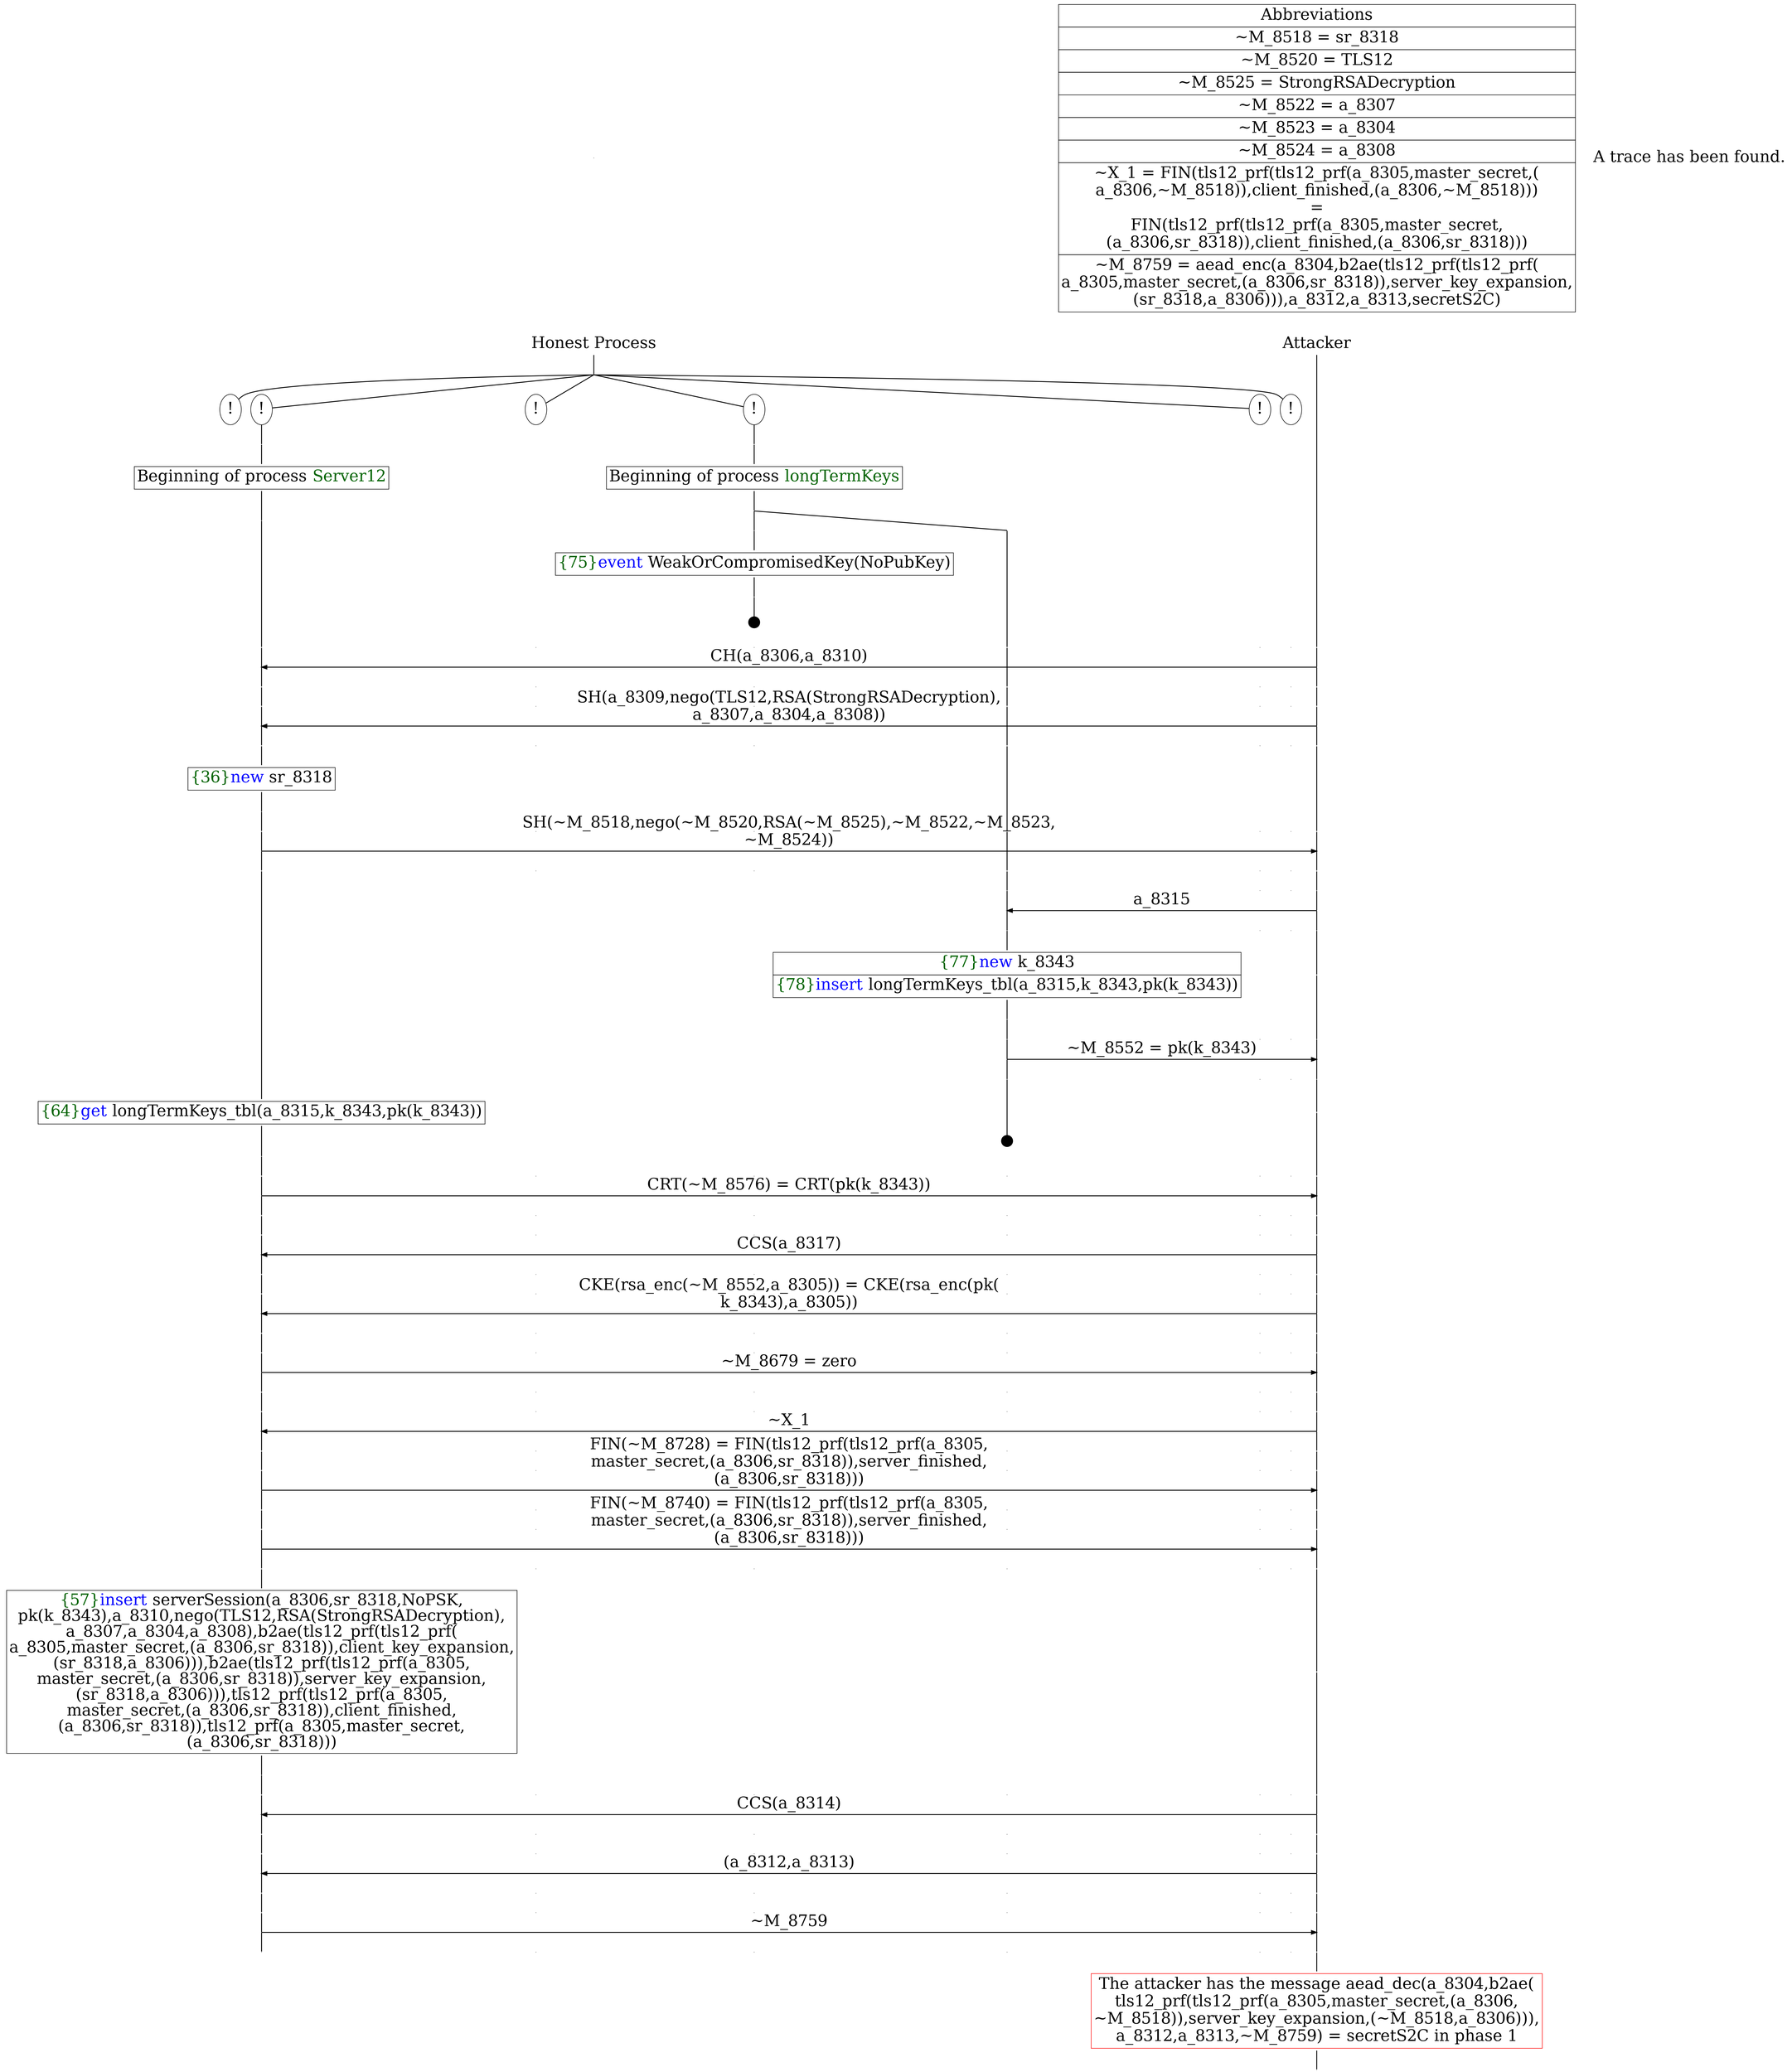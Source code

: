 digraph {
graph [ordering = out]
edge [arrowhead = none, penwidth = 1.6, fontsize = 30]
node [shape = point, width = 0, height = 0, fontsize = 30]
Trace<br/>
[label = <A trace has been found.<br/>
>, shape = plaintext]
P0__0 [label = "Honest Process", shape = plaintext]
P__0 [label = "Attacker", shape = plaintext]
Trace -> P0__0 [label = "", style = invisible, weight = 100]{rank = same; P0__0 P__0}
P0__0 -> P0__1 [label = <>, weight = 100]
/*RPar */
P0__1 -> P0_5__1 [label = <>]
P0__1 -> P0_4__1 [label = <>]
P0__1 -> P0_3__1 [label = <>]
P0__1 -> P0_2__1 [label = <>]
P0__1 -> P0_1__1 [label = <>]
P0__1 -> P0_0__1 [label = <>]
P0__1 [label = "", fixedsize = false, width = 0, height = 0, shape = none]
{rank = same; P0_0__1 P0_1__1 P0_2__1 P0_3__1 P0_4__1 P0_5__1}
P0_0__1 [label = "!", shape = ellipse]
P0_1__1 [label = "!", shape = ellipse]
P0_2__1 [label = "!", shape = ellipse]
P0_2_0__1 [label = "", fixedsize = false, width = 0, height = 0, shape = none]
P0_2__1 -> P0_2_0__1 [label = <>, weight = 100]
P0_2_0__1 -> P0_2_0__2 [label = <>, weight = 100]
P0_2_0__2 [shape = plaintext, label = <<TABLE BORDER="0" CELLBORDER="1" CELLSPACING="0" CELLPADDING="4"> <TR><TD>Beginning of process <FONT COLOR="darkgreen">longTermKeys</FONT></TD></TR></TABLE>>]
P0_2_0__2 -> P0_2_0__3 [label = <>, weight = 100]
/*RPar */
P0_2_0__3 -> P0_2_0_1__3 [label = <>]
P0_2_0__3 -> P0_2_0_0__3 [label = <>]
P0_2_0__3 [label = "", fixedsize = false, width = 0, height = 0, shape = none]
{rank = same; P0_2_0_0__3 P0_2_0_1__3}
P0_2_0_1__3 -> P0_2_0_1__4 [label = <>, weight = 100]
P0_2_0_1__4 [shape = plaintext, label = <<TABLE BORDER="0" CELLBORDER="1" CELLSPACING="0" CELLPADDING="4"> <TR><TD><FONT COLOR="darkgreen">{75}</FONT><FONT COLOR="blue">event</FONT> WeakOrCompromisedKey(NoPubKey)</TD></TR></TABLE>>]
P0_2_0_1__4 -> P0_2_0_1__5 [label = <>, weight = 100]
P0_2_0_1__6 [label = "", width = 0.3, height = 0.3]
P0_2_0_1__5 -> P0_2_0_1__6 [label = <>, weight = 100]
P0_3__1 [label = "!", shape = ellipse]
P0_4__1 [label = "!", shape = ellipse]
P0_4_0__1 [label = "", fixedsize = false, width = 0, height = 0, shape = none]
P0_4__1 -> P0_4_0__1 [label = <>, weight = 100]
P0_4_0__1 -> P0_4_0__2 [label = <>, weight = 100]
P0_4_0__2 [shape = plaintext, label = <<TABLE BORDER="0" CELLBORDER="1" CELLSPACING="0" CELLPADDING="4"> <TR><TD>Beginning of process <FONT COLOR="darkgreen">Server12</FONT></TD></TR></TABLE>>]
P0_4_0__2 -> P0_4_0__3 [label = <>, weight = 100]
P0_5__1 [label = "!", shape = ellipse]
P0_4_0__3 -> P0_4_0__4 [label = <>, weight = 100]
P0_3__2 [label = "", style = invisible]
P0_3__1 -> P0_3__2 [label = <>, weight = 100, style = invisible]
P0_2_0_1__7 [label = "", style = invisible]
P0_2_0_1__6 -> P0_2_0_1__7 [label = <>, weight = 100, style = invisible]
P0_2_0_0__3 -> P0_2_0_0__4 [label = <>, weight = 100]
P0_1__2 [label = "", style = invisible]
P0_1__1 -> P0_1__2 [label = <>, weight = 100, style = invisible]
P0_0__2 [label = "", style = invisible]
P0_0__1 -> P0_0__2 [label = <>, weight = 100, style = invisible]
P__0 -> P__1 [label = <>, weight = 100]
{rank = same; P__1 P0_0__2 P0_1__2 P0_2_0_0__4 P0_2_0_1__7 P0_3__2 P0_4_0__4}
P0_4_0__4 -> P0_4_0__5 [label = <>, weight = 100]
P__1 -> P__2 [label = <>, weight = 100]
{rank = same; P__2 P0_4_0__5}
P0_4_0__5 -> P__2 [label = <CH(a_8306,a_8310)>, dir = back, arrowhead = normal]
P0_4_0__5 -> P0_4_0__6 [label = <>, weight = 100]
P0_3__3 [label = "", style = invisible]
P0_3__2 -> P0_3__3 [label = <>, weight = 100, style = invisible]
P0_2_0_1__8 [label = "", style = invisible]
P0_2_0_1__7 -> P0_2_0_1__8 [label = <>, weight = 100, style = invisible]
P0_2_0_0__4 -> P0_2_0_0__5 [label = <>, weight = 100]
P0_1__3 [label = "", style = invisible]
P0_1__2 -> P0_1__3 [label = <>, weight = 100, style = invisible]
P0_0__3 [label = "", style = invisible]
P0_0__2 -> P0_0__3 [label = <>, weight = 100, style = invisible]
P__2 -> P__3 [label = <>, weight = 100]
{rank = same; P__3 P0_0__3 P0_1__3 P0_2_0_0__5 P0_2_0_1__8 P0_3__3 P0_4_0__6}
P0_4_0__6 -> P0_4_0__7 [label = <>, weight = 100]
P0_3__4 [label = "", style = invisible]
P0_3__3 -> P0_3__4 [label = <>, weight = 100, style = invisible]
P0_2_0_1__9 [label = "", style = invisible]
P0_2_0_1__8 -> P0_2_0_1__9 [label = <>, weight = 100, style = invisible]
P0_2_0_0__5 -> P0_2_0_0__6 [label = <>, weight = 100]
P0_1__4 [label = "", style = invisible]
P0_1__3 -> P0_1__4 [label = <>, weight = 100, style = invisible]
P0_0__4 [label = "", style = invisible]
P0_0__3 -> P0_0__4 [label = <>, weight = 100, style = invisible]
P__3 -> P__4 [label = <>, weight = 100]
{rank = same; P__4 P0_0__4 P0_1__4 P0_2_0_0__6 P0_2_0_1__9 P0_3__4 P0_4_0__7}
P0_4_0__7 -> P0_4_0__8 [label = <>, weight = 100]
P__4 -> P__5 [label = <>, weight = 100]
{rank = same; P__5 P0_4_0__8}
P0_4_0__8 -> P__5 [label = <SH(a_8309,nego(TLS12,RSA(StrongRSADecryption),<br/>
a_8307,a_8304,a_8308))>, dir = back, arrowhead = normal]
P0_4_0__8 -> P0_4_0__9 [label = <>, weight = 100]
P0_3__5 [label = "", style = invisible]
P0_3__4 -> P0_3__5 [label = <>, weight = 100, style = invisible]
P0_2_0_1__10 [label = "", style = invisible]
P0_2_0_1__9 -> P0_2_0_1__10 [label = <>, weight = 100, style = invisible]
P0_2_0_0__6 -> P0_2_0_0__7 [label = <>, weight = 100]
P0_1__5 [label = "", style = invisible]
P0_1__4 -> P0_1__5 [label = <>, weight = 100, style = invisible]
P0_0__5 [label = "", style = invisible]
P0_0__4 -> P0_0__5 [label = <>, weight = 100, style = invisible]
P__5 -> P__6 [label = <>, weight = 100]
{rank = same; P__6 P0_0__5 P0_1__5 P0_2_0_0__7 P0_2_0_1__10 P0_3__5 P0_4_0__9}
P0_4_0__9 -> P0_4_0__10 [label = <>, weight = 100]
P0_4_0__10 [shape = plaintext, label = <<TABLE BORDER="0" CELLBORDER="1" CELLSPACING="0" CELLPADDING="4"> <TR><TD><FONT COLOR="darkgreen">{36}</FONT><FONT COLOR="blue">new </FONT>sr_8318</TD></TR></TABLE>>]
P0_4_0__10 -> P0_4_0__11 [label = <>, weight = 100]
P0_4_0__11 -> P0_4_0__12 [label = <>, weight = 100]
P0_3__6 [label = "", style = invisible]
P0_3__5 -> P0_3__6 [label = <>, weight = 100, style = invisible]
P0_2_0_1__11 [label = "", style = invisible]
P0_2_0_1__10 -> P0_2_0_1__11 [label = <>, weight = 100, style = invisible]
P0_2_0_0__7 -> P0_2_0_0__8 [label = <>, weight = 100]
P0_1__6 [label = "", style = invisible]
P0_1__5 -> P0_1__6 [label = <>, weight = 100, style = invisible]
P0_0__6 [label = "", style = invisible]
P0_0__5 -> P0_0__6 [label = <>, weight = 100, style = invisible]
P__6 -> P__7 [label = <>, weight = 100]
{rank = same; P__7 P0_0__6 P0_1__6 P0_2_0_0__8 P0_2_0_1__11 P0_3__6 P0_4_0__12}
P0_4_0__12 -> P0_4_0__13 [label = <>, weight = 100]
P__7 -> P__8 [label = <>, weight = 100]
{rank = same; P__8 P0_4_0__13}
P0_4_0__13 -> P__8 [label = <SH(~M_8518,nego(~M_8520,RSA(~M_8525),~M_8522,~M_8523,<br/>
~M_8524))>, arrowhead = normal]
P0_4_0__13 -> P0_4_0__14 [label = <>, weight = 100]
P0_3__7 [label = "", style = invisible]
P0_3__6 -> P0_3__7 [label = <>, weight = 100, style = invisible]
P0_2_0_1__12 [label = "", style = invisible]
P0_2_0_1__11 -> P0_2_0_1__12 [label = <>, weight = 100, style = invisible]
P0_2_0_0__8 -> P0_2_0_0__9 [label = <>, weight = 100]
P0_1__7 [label = "", style = invisible]
P0_1__6 -> P0_1__7 [label = <>, weight = 100, style = invisible]
P0_0__7 [label = "", style = invisible]
P0_0__6 -> P0_0__7 [label = <>, weight = 100, style = invisible]
P__8 -> P__9 [label = <>, weight = 100]
{rank = same; P__9 P0_0__7 P0_1__7 P0_2_0_0__9 P0_2_0_1__12 P0_3__7 P0_4_0__14}
P0_2_0_0__9 -> P0_2_0_0__10 [label = <>, weight = 100]
P0_1__8 [label = "", style = invisible]
P0_1__7 -> P0_1__8 [label = <>, weight = 100, style = invisible]
P0_0__8 [label = "", style = invisible]
P0_0__7 -> P0_0__8 [label = <>, weight = 100, style = invisible]
P__9 -> P__10 [label = <>, weight = 100]
{rank = same; P__10 P0_0__8 P0_1__8 P0_2_0_0__10}
P0_2_0_0__10 -> P0_2_0_0__11 [label = <>, weight = 100]
P__10 -> P__11 [label = <>, weight = 100]
{rank = same; P__11 P0_2_0_0__11}
P0_2_0_0__11 -> P__11 [label = <a_8315>, dir = back, arrowhead = normal]
P0_2_0_0__11 -> P0_2_0_0__12 [label = <>, weight = 100]
P0_1__9 [label = "", style = invisible]
P0_1__8 -> P0_1__9 [label = <>, weight = 100, style = invisible]
P0_0__9 [label = "", style = invisible]
P0_0__8 -> P0_0__9 [label = <>, weight = 100, style = invisible]
P__11 -> P__12 [label = <>, weight = 100]
{rank = same; P__12 P0_0__9 P0_1__9 P0_2_0_0__12}
P0_2_0_0__12 -> P0_2_0_0__13 [label = <>, weight = 100]
P0_2_0_0__13 [shape = plaintext, label = <<TABLE BORDER="0" CELLBORDER="1" CELLSPACING="0" CELLPADDING="4"> <TR><TD><FONT COLOR="darkgreen">{77}</FONT><FONT COLOR="blue">new </FONT>k_8343</TD></TR><TR><TD><FONT COLOR="darkgreen">{78}</FONT><FONT COLOR="blue">insert </FONT>longTermKeys_tbl(a_8315,k_8343,pk(k_8343))<br/>
</TD></TR></TABLE>>]
P0_2_0_0__13 -> P0_2_0_0__14 [label = <>, weight = 100]
P__12 -> P__13 [label = <>, weight = 100]
{rank = same; P__13 P0_2_0_0__13}
P0_2_0_0__14 -> P0_2_0_0__15 [label = <>, weight = 100]
P0_1__10 [label = "", style = invisible]
P0_1__9 -> P0_1__10 [label = <>, weight = 100, style = invisible]
P0_0__10 [label = "", style = invisible]
P0_0__9 -> P0_0__10 [label = <>, weight = 100, style = invisible]
P__13 -> P__14 [label = <>, weight = 100]
{rank = same; P__14 P0_0__10 P0_1__10 P0_2_0_0__15}
P0_2_0_0__15 -> P0_2_0_0__16 [label = <>, weight = 100]
P__14 -> P__15 [label = <>, weight = 100]
{rank = same; P__15 P0_2_0_0__16}
P0_2_0_0__16 -> P__15 [label = <~M_8552 = pk(k_8343)>, arrowhead = normal]
P0_2_0_0__16 -> P0_2_0_0__17 [label = <>, weight = 100]
P0_1__11 [label = "", style = invisible]
P0_1__10 -> P0_1__11 [label = <>, weight = 100, style = invisible]
P0_0__11 [label = "", style = invisible]
P0_0__10 -> P0_0__11 [label = <>, weight = 100, style = invisible]
P__15 -> P__16 [label = <>, weight = 100]
{rank = same; P__16 P0_0__11 P0_1__11 P0_2_0_0__17}
P0_2_0_0__18 [label = "", width = 0.3, height = 0.3]
P0_2_0_0__17 -> P0_2_0_0__18 [label = <>, weight = 100]
P0_4_0__14 -> P0_4_0__15 [label = <>, weight = 100]
P0_4_0__15 [shape = plaintext, label = <<TABLE BORDER="0" CELLBORDER="1" CELLSPACING="0" CELLPADDING="4"> <TR><TD><FONT COLOR="darkgreen">{64}</FONT><FONT COLOR="blue">get </FONT>longTermKeys_tbl(a_8315,k_8343,pk(k_8343))<br/>
</TD></TR></TABLE>>]
P0_4_0__15 -> P0_4_0__16 [label = <>, weight = 100]
P__16 -> P__17 [label = <>, weight = 100]
{rank = same; P__17 P0_4_0__15}
P0_4_0__16 -> P0_4_0__17 [label = <>, weight = 100]
P0_3__8 [label = "", style = invisible]
P0_3__7 -> P0_3__8 [label = <>, weight = 100, style = invisible]
P0_2_0_1__13 [label = "", style = invisible]
P0_2_0_1__12 -> P0_2_0_1__13 [label = <>, weight = 100, style = invisible]
P0_2_0_0__19 [label = "", style = invisible]
P0_2_0_0__18 -> P0_2_0_0__19 [label = <>, weight = 100, style = invisible]
P0_1__12 [label = "", style = invisible]
P0_1__11 -> P0_1__12 [label = <>, weight = 100, style = invisible]
P0_0__12 [label = "", style = invisible]
P0_0__11 -> P0_0__12 [label = <>, weight = 100, style = invisible]
P__17 -> P__18 [label = <>, weight = 100]
{rank = same; P__18 P0_0__12 P0_1__12 P0_2_0_0__19 P0_2_0_1__13 P0_3__8 P0_4_0__17}
P0_4_0__17 -> P0_4_0__18 [label = <>, weight = 100]
P__18 -> P__19 [label = <>, weight = 100]
{rank = same; P__19 P0_4_0__18}
P0_4_0__18 -> P__19 [label = <CRT(~M_8576) = CRT(pk(k_8343))>, arrowhead = normal]
P0_4_0__18 -> P0_4_0__19 [label = <>, weight = 100]
P0_3__9 [label = "", style = invisible]
P0_3__8 -> P0_3__9 [label = <>, weight = 100, style = invisible]
P0_2_0_1__14 [label = "", style = invisible]
P0_2_0_1__13 -> P0_2_0_1__14 [label = <>, weight = 100, style = invisible]
P0_2_0_0__20 [label = "", style = invisible]
P0_2_0_0__19 -> P0_2_0_0__20 [label = <>, weight = 100, style = invisible]
P0_1__13 [label = "", style = invisible]
P0_1__12 -> P0_1__13 [label = <>, weight = 100, style = invisible]
P0_0__13 [label = "", style = invisible]
P0_0__12 -> P0_0__13 [label = <>, weight = 100, style = invisible]
P__19 -> P__20 [label = <>, weight = 100]
{rank = same; P__20 P0_0__13 P0_1__13 P0_2_0_0__20 P0_2_0_1__14 P0_3__9 P0_4_0__19}
P0_4_0__19 -> P0_4_0__20 [label = <>, weight = 100]
P0_3__10 [label = "", style = invisible]
P0_3__9 -> P0_3__10 [label = <>, weight = 100, style = invisible]
P0_2_0_1__15 [label = "", style = invisible]
P0_2_0_1__14 -> P0_2_0_1__15 [label = <>, weight = 100, style = invisible]
P0_2_0_0__21 [label = "", style = invisible]
P0_2_0_0__20 -> P0_2_0_0__21 [label = <>, weight = 100, style = invisible]
P0_1__14 [label = "", style = invisible]
P0_1__13 -> P0_1__14 [label = <>, weight = 100, style = invisible]
P0_0__14 [label = "", style = invisible]
P0_0__13 -> P0_0__14 [label = <>, weight = 100, style = invisible]
P__20 -> P__21 [label = <>, weight = 100]
{rank = same; P__21 P0_0__14 P0_1__14 P0_2_0_0__21 P0_2_0_1__15 P0_3__10 P0_4_0__20}
P0_4_0__20 -> P0_4_0__21 [label = <>, weight = 100]
P__21 -> P__22 [label = <>, weight = 100]
{rank = same; P__22 P0_4_0__21}
P0_4_0__21 -> P__22 [label = <CCS(a_8317)>, dir = back, arrowhead = normal]
P0_4_0__21 -> P0_4_0__22 [label = <>, weight = 100]
P0_3__11 [label = "", style = invisible]
P0_3__10 -> P0_3__11 [label = <>, weight = 100, style = invisible]
P0_2_0_1__16 [label = "", style = invisible]
P0_2_0_1__15 -> P0_2_0_1__16 [label = <>, weight = 100, style = invisible]
P0_2_0_0__22 [label = "", style = invisible]
P0_2_0_0__21 -> P0_2_0_0__22 [label = <>, weight = 100, style = invisible]
P0_1__15 [label = "", style = invisible]
P0_1__14 -> P0_1__15 [label = <>, weight = 100, style = invisible]
P0_0__15 [label = "", style = invisible]
P0_0__14 -> P0_0__15 [label = <>, weight = 100, style = invisible]
P__22 -> P__23 [label = <>, weight = 100]
{rank = same; P__23 P0_0__15 P0_1__15 P0_2_0_0__22 P0_2_0_1__16 P0_3__11 P0_4_0__22}
P0_4_0__22 -> P0_4_0__23 [label = <>, weight = 100]
P0_3__12 [label = "", style = invisible]
P0_3__11 -> P0_3__12 [label = <>, weight = 100, style = invisible]
P0_2_0_1__17 [label = "", style = invisible]
P0_2_0_1__16 -> P0_2_0_1__17 [label = <>, weight = 100, style = invisible]
P0_2_0_0__23 [label = "", style = invisible]
P0_2_0_0__22 -> P0_2_0_0__23 [label = <>, weight = 100, style = invisible]
P0_1__16 [label = "", style = invisible]
P0_1__15 -> P0_1__16 [label = <>, weight = 100, style = invisible]
P0_0__16 [label = "", style = invisible]
P0_0__15 -> P0_0__16 [label = <>, weight = 100, style = invisible]
P__23 -> P__24 [label = <>, weight = 100]
{rank = same; P__24 P0_0__16 P0_1__16 P0_2_0_0__23 P0_2_0_1__17 P0_3__12 P0_4_0__23}
P0_4_0__23 -> P0_4_0__24 [label = <>, weight = 100]
P__24 -> P__25 [label = <>, weight = 100]
{rank = same; P__25 P0_4_0__24}
P0_4_0__24 -> P__25 [label = <CKE(rsa_enc(~M_8552,a_8305)) = CKE(rsa_enc(pk(<br/>
k_8343),a_8305))>, dir = back, arrowhead = normal]
P0_4_0__24 -> P0_4_0__25 [label = <>, weight = 100]
P0_3__13 [label = "", style = invisible]
P0_3__12 -> P0_3__13 [label = <>, weight = 100, style = invisible]
P0_2_0_1__18 [label = "", style = invisible]
P0_2_0_1__17 -> P0_2_0_1__18 [label = <>, weight = 100, style = invisible]
P0_2_0_0__24 [label = "", style = invisible]
P0_2_0_0__23 -> P0_2_0_0__24 [label = <>, weight = 100, style = invisible]
P0_1__17 [label = "", style = invisible]
P0_1__16 -> P0_1__17 [label = <>, weight = 100, style = invisible]
P0_0__17 [label = "", style = invisible]
P0_0__16 -> P0_0__17 [label = <>, weight = 100, style = invisible]
P__25 -> P__26 [label = <>, weight = 100]
{rank = same; P__26 P0_0__17 P0_1__17 P0_2_0_0__24 P0_2_0_1__18 P0_3__13 P0_4_0__25}
P0_4_0__25 -> P0_4_0__26 [label = <>, weight = 100]
P0_3__14 [label = "", style = invisible]
P0_3__13 -> P0_3__14 [label = <>, weight = 100, style = invisible]
P0_2_0_1__19 [label = "", style = invisible]
P0_2_0_1__18 -> P0_2_0_1__19 [label = <>, weight = 100, style = invisible]
P0_2_0_0__25 [label = "", style = invisible]
P0_2_0_0__24 -> P0_2_0_0__25 [label = <>, weight = 100, style = invisible]
P0_1__18 [label = "", style = invisible]
P0_1__17 -> P0_1__18 [label = <>, weight = 100, style = invisible]
P0_0__18 [label = "", style = invisible]
P0_0__17 -> P0_0__18 [label = <>, weight = 100, style = invisible]
P__26 -> P__27 [label = <>, weight = 100]
{rank = same; P__27 P0_0__18 P0_1__18 P0_2_0_0__25 P0_2_0_1__19 P0_3__14 P0_4_0__26}
P0_4_0__26 -> P0_4_0__27 [label = <>, weight = 100]
P__27 -> P__28 [label = <>, weight = 100]
{rank = same; P__28 P0_4_0__27}
P0_4_0__27 -> P__28 [label = <~M_8679 = zero>, arrowhead = normal]
P0_4_0__27 -> P0_4_0__28 [label = <>, weight = 100]
P0_3__15 [label = "", style = invisible]
P0_3__14 -> P0_3__15 [label = <>, weight = 100, style = invisible]
P0_2_0_1__20 [label = "", style = invisible]
P0_2_0_1__19 -> P0_2_0_1__20 [label = <>, weight = 100, style = invisible]
P0_2_0_0__26 [label = "", style = invisible]
P0_2_0_0__25 -> P0_2_0_0__26 [label = <>, weight = 100, style = invisible]
P0_1__19 [label = "", style = invisible]
P0_1__18 -> P0_1__19 [label = <>, weight = 100, style = invisible]
P0_0__19 [label = "", style = invisible]
P0_0__18 -> P0_0__19 [label = <>, weight = 100, style = invisible]
P__28 -> P__29 [label = <>, weight = 100]
{rank = same; P__29 P0_0__19 P0_1__19 P0_2_0_0__26 P0_2_0_1__20 P0_3__15 P0_4_0__28}
P0_4_0__28 -> P0_4_0__29 [label = <>, weight = 100]
P0_3__16 [label = "", style = invisible]
P0_3__15 -> P0_3__16 [label = <>, weight = 100, style = invisible]
P0_2_0_1__21 [label = "", style = invisible]
P0_2_0_1__20 -> P0_2_0_1__21 [label = <>, weight = 100, style = invisible]
P0_2_0_0__27 [label = "", style = invisible]
P0_2_0_0__26 -> P0_2_0_0__27 [label = <>, weight = 100, style = invisible]
P0_1__20 [label = "", style = invisible]
P0_1__19 -> P0_1__20 [label = <>, weight = 100, style = invisible]
P0_0__20 [label = "", style = invisible]
P0_0__19 -> P0_0__20 [label = <>, weight = 100, style = invisible]
P__29 -> P__30 [label = <>, weight = 100]
{rank = same; P__30 P0_0__20 P0_1__20 P0_2_0_0__27 P0_2_0_1__21 P0_3__16 P0_4_0__29}
P0_4_0__29 -> P0_4_0__30 [label = <>, weight = 100]
P__30 -> P__31 [label = <>, weight = 100]
{rank = same; P__31 P0_4_0__30}
P0_4_0__30 -> P__31 [label = <~X_1>, dir = back, arrowhead = normal]
P0_4_0__30 -> P0_4_0__31 [label = <>, weight = 100]
P0_3__17 [label = "", style = invisible]
P0_3__16 -> P0_3__17 [label = <>, weight = 100, style = invisible]
P0_2_0_1__22 [label = "", style = invisible]
P0_2_0_1__21 -> P0_2_0_1__22 [label = <>, weight = 100, style = invisible]
P0_2_0_0__28 [label = "", style = invisible]
P0_2_0_0__27 -> P0_2_0_0__28 [label = <>, weight = 100, style = invisible]
P0_1__21 [label = "", style = invisible]
P0_1__20 -> P0_1__21 [label = <>, weight = 100, style = invisible]
P0_0__21 [label = "", style = invisible]
P0_0__20 -> P0_0__21 [label = <>, weight = 100, style = invisible]
P__31 -> P__32 [label = <>, weight = 100]
{rank = same; P__32 P0_0__21 P0_1__21 P0_2_0_0__28 P0_2_0_1__22 P0_3__17 P0_4_0__31}
P0_4_0__31 -> P0_4_0__32 [label = <>, weight = 100]
P0_3__18 [label = "", style = invisible]
P0_3__17 -> P0_3__18 [label = <>, weight = 100, style = invisible]
P0_2_0_1__23 [label = "", style = invisible]
P0_2_0_1__22 -> P0_2_0_1__23 [label = <>, weight = 100, style = invisible]
P0_2_0_0__29 [label = "", style = invisible]
P0_2_0_0__28 -> P0_2_0_0__29 [label = <>, weight = 100, style = invisible]
P0_1__22 [label = "", style = invisible]
P0_1__21 -> P0_1__22 [label = <>, weight = 100, style = invisible]
P0_0__22 [label = "", style = invisible]
P0_0__21 -> P0_0__22 [label = <>, weight = 100, style = invisible]
P__32 -> P__33 [label = <>, weight = 100]
{rank = same; P__33 P0_0__22 P0_1__22 P0_2_0_0__29 P0_2_0_1__23 P0_3__18 P0_4_0__32}
P0_4_0__32 -> P0_4_0__33 [label = <>, weight = 100]
P__33 -> P__34 [label = <>, weight = 100]
{rank = same; P__34 P0_4_0__33}
P0_4_0__33 -> P__34 [label = <FIN(~M_8728) = FIN(tls12_prf(tls12_prf(a_8305,<br/>
master_secret,(a_8306,sr_8318)),server_finished,<br/>
(a_8306,sr_8318)))>, arrowhead = normal]
P0_4_0__33 -> P0_4_0__34 [label = <>, weight = 100]
P0_3__19 [label = "", style = invisible]
P0_3__18 -> P0_3__19 [label = <>, weight = 100, style = invisible]
P0_2_0_1__24 [label = "", style = invisible]
P0_2_0_1__23 -> P0_2_0_1__24 [label = <>, weight = 100, style = invisible]
P0_2_0_0__30 [label = "", style = invisible]
P0_2_0_0__29 -> P0_2_0_0__30 [label = <>, weight = 100, style = invisible]
P0_1__23 [label = "", style = invisible]
P0_1__22 -> P0_1__23 [label = <>, weight = 100, style = invisible]
P0_0__23 [label = "", style = invisible]
P0_0__22 -> P0_0__23 [label = <>, weight = 100, style = invisible]
P__34 -> P__35 [label = <>, weight = 100]
{rank = same; P__35 P0_0__23 P0_1__23 P0_2_0_0__30 P0_2_0_1__24 P0_3__19 P0_4_0__34}
P0_4_0__34 -> P0_4_0__35 [label = <>, weight = 100]
P0_3__20 [label = "", style = invisible]
P0_3__19 -> P0_3__20 [label = <>, weight = 100, style = invisible]
P0_2_0_1__25 [label = "", style = invisible]
P0_2_0_1__24 -> P0_2_0_1__25 [label = <>, weight = 100, style = invisible]
P0_2_0_0__31 [label = "", style = invisible]
P0_2_0_0__30 -> P0_2_0_0__31 [label = <>, weight = 100, style = invisible]
P0_1__24 [label = "", style = invisible]
P0_1__23 -> P0_1__24 [label = <>, weight = 100, style = invisible]
P0_0__24 [label = "", style = invisible]
P0_0__23 -> P0_0__24 [label = <>, weight = 100, style = invisible]
P__35 -> P__36 [label = <>, weight = 100]
{rank = same; P__36 P0_0__24 P0_1__24 P0_2_0_0__31 P0_2_0_1__25 P0_3__20 P0_4_0__35}
P0_4_0__35 -> P0_4_0__36 [label = <>, weight = 100]
P__36 -> P__37 [label = <>, weight = 100]
{rank = same; P__37 P0_4_0__36}
P0_4_0__36 -> P__37 [label = <FIN(~M_8740) = FIN(tls12_prf(tls12_prf(a_8305,<br/>
master_secret,(a_8306,sr_8318)),server_finished,<br/>
(a_8306,sr_8318)))>, arrowhead = normal]
P0_4_0__36 -> P0_4_0__37 [label = <>, weight = 100]
P0_3__21 [label = "", style = invisible]
P0_3__20 -> P0_3__21 [label = <>, weight = 100, style = invisible]
P0_2_0_1__26 [label = "", style = invisible]
P0_2_0_1__25 -> P0_2_0_1__26 [label = <>, weight = 100, style = invisible]
P0_2_0_0__32 [label = "", style = invisible]
P0_2_0_0__31 -> P0_2_0_0__32 [label = <>, weight = 100, style = invisible]
P0_1__25 [label = "", style = invisible]
P0_1__24 -> P0_1__25 [label = <>, weight = 100, style = invisible]
P0_0__25 [label = "", style = invisible]
P0_0__24 -> P0_0__25 [label = <>, weight = 100, style = invisible]
P__37 -> P__38 [label = <>, weight = 100]
{rank = same; P__38 P0_0__25 P0_1__25 P0_2_0_0__32 P0_2_0_1__26 P0_3__21 P0_4_0__37}
P0_4_0__37 -> P0_4_0__38 [label = <>, weight = 100]
P0_4_0__38 [shape = plaintext, label = <<TABLE BORDER="0" CELLBORDER="1" CELLSPACING="0" CELLPADDING="4"> <TR><TD><FONT COLOR="darkgreen">{57}</FONT><FONT COLOR="blue">insert </FONT>serverSession(a_8306,sr_8318,NoPSK,<br/>
pk(k_8343),a_8310,nego(TLS12,RSA(StrongRSADecryption),<br/>
a_8307,a_8304,a_8308),b2ae(tls12_prf(tls12_prf(<br/>
a_8305,master_secret,(a_8306,sr_8318)),client_key_expansion,<br/>
(sr_8318,a_8306))),b2ae(tls12_prf(tls12_prf(a_8305,<br/>
master_secret,(a_8306,sr_8318)),server_key_expansion,<br/>
(sr_8318,a_8306))),tls12_prf(tls12_prf(a_8305,<br/>
master_secret,(a_8306,sr_8318)),client_finished,<br/>
(a_8306,sr_8318)),tls12_prf(a_8305,master_secret,<br/>
(a_8306,sr_8318)))</TD></TR></TABLE>>]
P0_4_0__38 -> P0_4_0__39 [label = <>, weight = 100]
P__38 -> P__39 [label = <>, weight = 100]
{rank = same; P__39 P0_4_0__38}
P0_4_0__39 -> P0_4_0__40 [label = <>, weight = 100]
P0_3__22 [label = "", style = invisible]
P0_3__21 -> P0_3__22 [label = <>, weight = 100, style = invisible]
P0_2_0_1__27 [label = "", style = invisible]
P0_2_0_1__26 -> P0_2_0_1__27 [label = <>, weight = 100, style = invisible]
P0_2_0_0__33 [label = "", style = invisible]
P0_2_0_0__32 -> P0_2_0_0__33 [label = <>, weight = 100, style = invisible]
P0_1__26 [label = "", style = invisible]
P0_1__25 -> P0_1__26 [label = <>, weight = 100, style = invisible]
P0_0__26 [label = "", style = invisible]
P0_0__25 -> P0_0__26 [label = <>, weight = 100, style = invisible]
P__39 -> P__40 [label = <>, weight = 100]
{rank = same; P__40 P0_0__26 P0_1__26 P0_2_0_0__33 P0_2_0_1__27 P0_3__22 P0_4_0__40}
P0_4_0__40 -> P0_4_0__41 [label = <>, weight = 100]
P__40 -> P__41 [label = <>, weight = 100]
{rank = same; P__41 P0_4_0__41}
P0_4_0__41 -> P__41 [label = <CCS(a_8314)>, dir = back, arrowhead = normal]
P0_4_0__41 -> P0_4_0__42 [label = <>, weight = 100]
P0_3__23 [label = "", style = invisible]
P0_3__22 -> P0_3__23 [label = <>, weight = 100, style = invisible]
P0_2_0_1__28 [label = "", style = invisible]
P0_2_0_1__27 -> P0_2_0_1__28 [label = <>, weight = 100, style = invisible]
P0_2_0_0__34 [label = "", style = invisible]
P0_2_0_0__33 -> P0_2_0_0__34 [label = <>, weight = 100, style = invisible]
P0_1__27 [label = "", style = invisible]
P0_1__26 -> P0_1__27 [label = <>, weight = 100, style = invisible]
P0_0__27 [label = "", style = invisible]
P0_0__26 -> P0_0__27 [label = <>, weight = 100, style = invisible]
P__41 -> P__42 [label = <>, weight = 100]
{rank = same; P__42 P0_0__27 P0_1__27 P0_2_0_0__34 P0_2_0_1__28 P0_3__23 P0_4_0__42}
P0_4_0__42 -> P0_4_0__43 [label = <>, weight = 100]
P0_3__24 [label = "", style = invisible]
P0_3__23 -> P0_3__24 [label = <>, weight = 100, style = invisible]
P0_2_0_1__29 [label = "", style = invisible]
P0_2_0_1__28 -> P0_2_0_1__29 [label = <>, weight = 100, style = invisible]
P0_2_0_0__35 [label = "", style = invisible]
P0_2_0_0__34 -> P0_2_0_0__35 [label = <>, weight = 100, style = invisible]
P0_1__28 [label = "", style = invisible]
P0_1__27 -> P0_1__28 [label = <>, weight = 100, style = invisible]
P0_0__28 [label = "", style = invisible]
P0_0__27 -> P0_0__28 [label = <>, weight = 100, style = invisible]
P__42 -> P__43 [label = <>, weight = 100]
{rank = same; P__43 P0_0__28 P0_1__28 P0_2_0_0__35 P0_2_0_1__29 P0_3__24 P0_4_0__43}
P0_4_0__43 -> P0_4_0__44 [label = <>, weight = 100]
P__43 -> P__44 [label = <>, weight = 100]
{rank = same; P__44 P0_4_0__44}
P0_4_0__44 -> P__44 [label = <(a_8312,a_8313)>, dir = back, arrowhead = normal]
P0_4_0__44 -> P0_4_0__45 [label = <>, weight = 100]
P0_3__25 [label = "", style = invisible]
P0_3__24 -> P0_3__25 [label = <>, weight = 100, style = invisible]
P0_2_0_1__30 [label = "", style = invisible]
P0_2_0_1__29 -> P0_2_0_1__30 [label = <>, weight = 100, style = invisible]
P0_2_0_0__36 [label = "", style = invisible]
P0_2_0_0__35 -> P0_2_0_0__36 [label = <>, weight = 100, style = invisible]
P0_1__29 [label = "", style = invisible]
P0_1__28 -> P0_1__29 [label = <>, weight = 100, style = invisible]
P0_0__29 [label = "", style = invisible]
P0_0__28 -> P0_0__29 [label = <>, weight = 100, style = invisible]
P__44 -> P__45 [label = <>, weight = 100]
{rank = same; P__45 P0_0__29 P0_1__29 P0_2_0_0__36 P0_2_0_1__30 P0_3__25 P0_4_0__45}
P0_4_0__45 -> P0_4_0__46 [label = <>, weight = 100]
P0_3__26 [label = "", style = invisible]
P0_3__25 -> P0_3__26 [label = <>, weight = 100, style = invisible]
P0_2_0_1__31 [label = "", style = invisible]
P0_2_0_1__30 -> P0_2_0_1__31 [label = <>, weight = 100, style = invisible]
P0_2_0_0__37 [label = "", style = invisible]
P0_2_0_0__36 -> P0_2_0_0__37 [label = <>, weight = 100, style = invisible]
P0_1__30 [label = "", style = invisible]
P0_1__29 -> P0_1__30 [label = <>, weight = 100, style = invisible]
P0_0__30 [label = "", style = invisible]
P0_0__29 -> P0_0__30 [label = <>, weight = 100, style = invisible]
P__45 -> P__46 [label = <>, weight = 100]
{rank = same; P__46 P0_0__30 P0_1__30 P0_2_0_0__37 P0_2_0_1__31 P0_3__26 P0_4_0__46}
P0_4_0__46 -> P0_4_0__47 [label = <>, weight = 100]
P__46 -> P__47 [label = <>, weight = 100]
{rank = same; P__47 P0_4_0__47}
P0_4_0__47 -> P__47 [label = <~M_8759>, arrowhead = normal]
P0_4_0__47 -> P0_4_0__48 [label = <>, weight = 100]
P0_3__27 [label = "", style = invisible]
P0_3__26 -> P0_3__27 [label = <>, weight = 100, style = invisible]
P0_2_0_1__32 [label = "", style = invisible]
P0_2_0_1__31 -> P0_2_0_1__32 [label = <>, weight = 100, style = invisible]
P0_2_0_0__38 [label = "", style = invisible]
P0_2_0_0__37 -> P0_2_0_0__38 [label = <>, weight = 100, style = invisible]
P0_1__31 [label = "", style = invisible]
P0_1__30 -> P0_1__31 [label = <>, weight = 100, style = invisible]
P0_0__31 [label = "", style = invisible]
P0_0__30 -> P0_0__31 [label = <>, weight = 100, style = invisible]
P__47 -> P__48 [label = <>, weight = 100]
{rank = same; P__48 P0_0__31 P0_1__31 P0_2_0_0__38 P0_2_0_1__32 P0_3__27 P0_4_0__48}
P__48 -> P__49 [label = <>, weight = 100]
P__49 [color = red, shape = plaintext, label = <<TABLE BORDER="0" CELLBORDER="1" CELLSPACING="0" CELLPADDING="4"> <TR><TD>The attacker has the message aead_dec(a_8304,b2ae(<br/>
tls12_prf(tls12_prf(a_8305,master_secret,(a_8306,<br/>
~M_8518)),server_key_expansion,(~M_8518,a_8306))),<br/>
a_8312,a_8313,~M_8759) = secretS2C in phase 1</TD></TR></TABLE>>]
P__49 -> P__50 [label = <>, weight = 100]
Abbrev [shape = plaintext, label = <<TABLE BORDER="0" CELLBORDER="1" CELLSPACING="0" CELLPADDING="4"><TR> <TD> Abbreviations </TD></TR><TR><TD>~M_8518 = sr_8318</TD></TR><TR><TD>~M_8520 = TLS12</TD></TR><TR><TD>~M_8525 = StrongRSADecryption</TD></TR><TR><TD>~M_8522 = a_8307</TD></TR><TR><TD>~M_8523 = a_8304</TD></TR><TR><TD>~M_8524 = a_8308</TD></TR><TR><TD>~X_1 = FIN(tls12_prf(tls12_prf(a_8305,master_secret,(<br/>
a_8306,~M_8518)),client_finished,(a_8306,~M_8518)))<br/>
=<br/>
FIN(tls12_prf(tls12_prf(a_8305,master_secret,<br/>
(a_8306,sr_8318)),client_finished,(a_8306,sr_8318)))</TD></TR><TR><TD>~M_8759 = aead_enc(a_8304,b2ae(tls12_prf(tls12_prf(<br/>
a_8305,master_secret,(a_8306,sr_8318)),server_key_expansion,<br/>
(sr_8318,a_8306))),a_8312,a_8313,secretS2C)</TD></TR></TABLE>>]Abbrev -> P__0 [style = invisible, weight =100]}